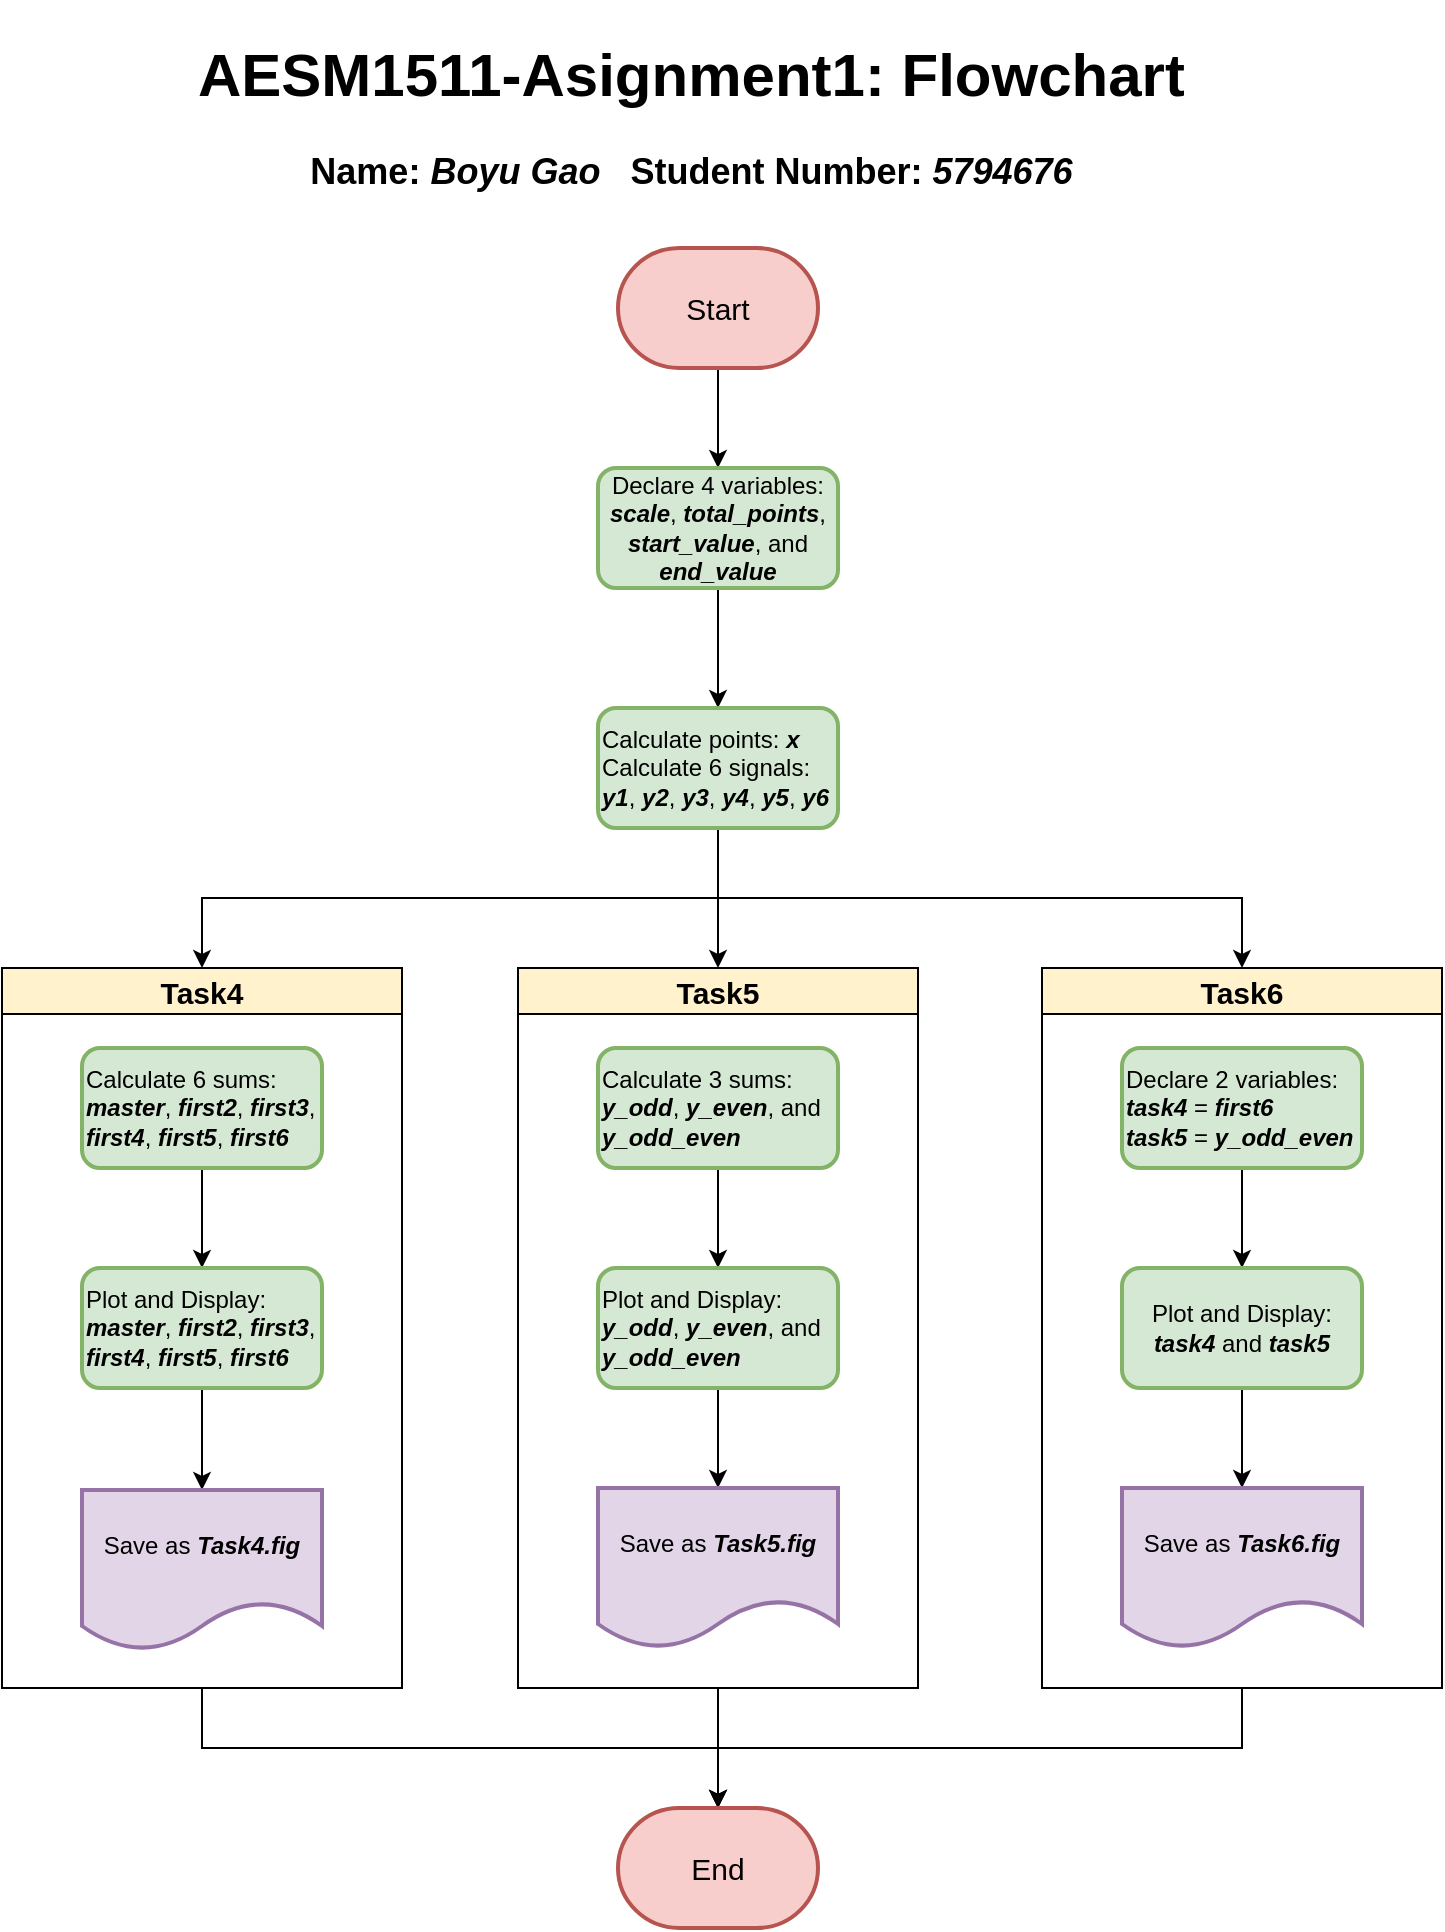 <mxfile version="20.3.0" type="device" pages="2"><diagram id="C5RBs43oDa-KdzZeNtuy" name="Page-1"><mxGraphModel dx="920" dy="1857" grid="1" gridSize="10" guides="1" tooltips="1" connect="1" arrows="1" fold="1" page="1" pageScale="1" pageWidth="827" pageHeight="1169" math="0" shadow="0"><root><mxCell id="WIyWlLk6GJQsqaUBKTNV-0"/><mxCell id="WIyWlLk6GJQsqaUBKTNV-1" parent="WIyWlLk6GJQsqaUBKTNV-0"/><mxCell id="u1IA4koOvgDOvV_gMlQF-13" value="" style="edgeStyle=orthogonalEdgeStyle;rounded=0;orthogonalLoop=1;jettySize=auto;html=1;fontSize=14;" edge="1" parent="WIyWlLk6GJQsqaUBKTNV-1" source="u1IA4koOvgDOvV_gMlQF-7" target="u1IA4koOvgDOvV_gMlQF-12"><mxGeometry relative="1" as="geometry"/></mxCell><mxCell id="u1IA4koOvgDOvV_gMlQF-7" value="&lt;font style=&quot;font-size: 15px;&quot;&gt;Start&lt;/font&gt;" style="strokeWidth=2;html=1;shape=mxgraph.flowchart.terminator;whiteSpace=wrap;fillStyle=solid;fillColor=#f8cecc;strokeColor=#b85450;" vertex="1" parent="WIyWlLk6GJQsqaUBKTNV-1"><mxGeometry x="398" y="60" width="100" height="60" as="geometry"/></mxCell><mxCell id="u1IA4koOvgDOvV_gMlQF-14" style="edgeStyle=orthogonalEdgeStyle;rounded=0;orthogonalLoop=1;jettySize=auto;html=1;exitX=0.75;exitY=0;exitDx=0;exitDy=0;fontSize=14;" edge="1" parent="WIyWlLk6GJQsqaUBKTNV-1" source="u1IA4koOvgDOvV_gMlQF-12"><mxGeometry relative="1" as="geometry"><mxPoint x="478" y="180" as="targetPoint"/></mxGeometry></mxCell><mxCell id="u1IA4koOvgDOvV_gMlQF-16" value="" style="edgeStyle=orthogonalEdgeStyle;rounded=0;orthogonalLoop=1;jettySize=auto;html=1;fontSize=14;" edge="1" parent="WIyWlLk6GJQsqaUBKTNV-1" source="u1IA4koOvgDOvV_gMlQF-12" target="u1IA4koOvgDOvV_gMlQF-15"><mxGeometry relative="1" as="geometry"/></mxCell><mxCell id="u1IA4koOvgDOvV_gMlQF-12" value="Declare 4 variables:&lt;br&gt;&lt;i&gt;&lt;b&gt;scale&lt;/b&gt;&lt;/i&gt;, &lt;b&gt;&lt;i&gt;total_points&lt;/i&gt;&lt;/b&gt;, &lt;i&gt;&lt;b&gt;start_value&lt;/b&gt;&lt;/i&gt;, and &lt;b&gt;&lt;i&gt;end_value&lt;/i&gt;&lt;/b&gt;" style="rounded=1;whiteSpace=wrap;html=1;strokeWidth=2;fillStyle=solid;fillColor=#d5e8d4;strokeColor=#82b366;" vertex="1" parent="WIyWlLk6GJQsqaUBKTNV-1"><mxGeometry x="388" y="170" width="120" height="60" as="geometry"/></mxCell><mxCell id="u1IA4koOvgDOvV_gMlQF-31" style="edgeStyle=orthogonalEdgeStyle;rounded=0;orthogonalLoop=1;jettySize=auto;html=1;exitX=0.5;exitY=1;exitDx=0;exitDy=0;entryX=0.5;entryY=0;entryDx=0;entryDy=0;fontSize=15;" edge="1" parent="WIyWlLk6GJQsqaUBKTNV-1" source="u1IA4koOvgDOvV_gMlQF-15" target="u1IA4koOvgDOvV_gMlQF-26"><mxGeometry relative="1" as="geometry"/></mxCell><mxCell id="u1IA4koOvgDOvV_gMlQF-32" style="edgeStyle=orthogonalEdgeStyle;rounded=0;orthogonalLoop=1;jettySize=auto;html=1;exitX=0.5;exitY=1;exitDx=0;exitDy=0;entryX=0.5;entryY=0;entryDx=0;entryDy=0;fontSize=15;" edge="1" parent="WIyWlLk6GJQsqaUBKTNV-1" source="u1IA4koOvgDOvV_gMlQF-15" target="u1IA4koOvgDOvV_gMlQF-27"><mxGeometry relative="1" as="geometry"/></mxCell><mxCell id="u1IA4koOvgDOvV_gMlQF-33" style="edgeStyle=orthogonalEdgeStyle;rounded=0;orthogonalLoop=1;jettySize=auto;html=1;exitX=0.5;exitY=1;exitDx=0;exitDy=0;entryX=0.5;entryY=0;entryDx=0;entryDy=0;fontSize=15;" edge="1" parent="WIyWlLk6GJQsqaUBKTNV-1" source="u1IA4koOvgDOvV_gMlQF-15" target="u1IA4koOvgDOvV_gMlQF-29"><mxGeometry relative="1" as="geometry"/></mxCell><mxCell id="u1IA4koOvgDOvV_gMlQF-15" value="Calculate points: &lt;b&gt;&lt;i&gt;x&lt;/i&gt;&lt;/b&gt;&lt;br&gt;Calculate 6 signals:&amp;nbsp;&lt;br&gt;&lt;b&gt;&lt;i&gt;y1&lt;/i&gt;&lt;/b&gt;, &lt;b&gt;&lt;i&gt;y2&lt;/i&gt;&lt;/b&gt;, &lt;b&gt;&lt;i&gt;y3&lt;/i&gt;&lt;/b&gt;, &lt;b&gt;&lt;i&gt;y4&lt;/i&gt;&lt;/b&gt;, &lt;b&gt;&lt;i&gt;y5&lt;/i&gt;&lt;/b&gt;, &lt;b&gt;&lt;i&gt;y6&lt;/i&gt;&lt;/b&gt;" style="rounded=1;whiteSpace=wrap;html=1;strokeWidth=2;fillStyle=solid;align=left;fillColor=#d5e8d4;strokeColor=#82b366;" vertex="1" parent="WIyWlLk6GJQsqaUBKTNV-1"><mxGeometry x="388" y="290" width="120" height="60" as="geometry"/></mxCell><mxCell id="u1IA4koOvgDOvV_gMlQF-51" style="edgeStyle=orthogonalEdgeStyle;rounded=0;orthogonalLoop=1;jettySize=auto;html=1;exitX=0.5;exitY=1;exitDx=0;exitDy=0;entryX=0.5;entryY=0;entryDx=0;entryDy=0;entryPerimeter=0;fontSize=15;" edge="1" parent="WIyWlLk6GJQsqaUBKTNV-1" source="u1IA4koOvgDOvV_gMlQF-26" target="u1IA4koOvgDOvV_gMlQF-50"><mxGeometry relative="1" as="geometry"/></mxCell><mxCell id="u1IA4koOvgDOvV_gMlQF-26" value="Task4" style="swimlane;fillStyle=solid;fontSize=15;fillColor=#fff2cc;strokeColor=#000000;" vertex="1" parent="WIyWlLk6GJQsqaUBKTNV-1"><mxGeometry x="90" y="420" width="200" height="360" as="geometry"/></mxCell><mxCell id="u1IA4koOvgDOvV_gMlQF-35" value="" style="edgeStyle=orthogonalEdgeStyle;rounded=0;orthogonalLoop=1;jettySize=auto;html=1;fontSize=15;" edge="1" parent="u1IA4koOvgDOvV_gMlQF-26" source="u1IA4koOvgDOvV_gMlQF-18" target="u1IA4koOvgDOvV_gMlQF-34"><mxGeometry relative="1" as="geometry"/></mxCell><mxCell id="u1IA4koOvgDOvV_gMlQF-18" value="Calculate 6 sums:&lt;br&gt;&lt;b&gt;&lt;i&gt;master&lt;/i&gt;&lt;/b&gt;, &lt;b&gt;&lt;i&gt;first2&lt;/i&gt;&lt;/b&gt;, &lt;b&gt;&lt;i&gt;first3&lt;/i&gt;&lt;/b&gt;,&lt;br&gt;&lt;b&gt;&lt;i&gt;first4&lt;/i&gt;&lt;/b&gt;, &lt;b&gt;&lt;i&gt;first5&lt;/i&gt;&lt;/b&gt;, &lt;b&gt;&lt;i&gt;first6&lt;/i&gt;&lt;/b&gt;" style="rounded=1;whiteSpace=wrap;html=1;align=left;strokeWidth=2;fillStyle=solid;fillColor=#d5e8d4;strokeColor=#82b366;" vertex="1" parent="u1IA4koOvgDOvV_gMlQF-26"><mxGeometry x="40" y="40" width="120" height="60" as="geometry"/></mxCell><mxCell id="u1IA4koOvgDOvV_gMlQF-38" value="" style="edgeStyle=orthogonalEdgeStyle;rounded=0;orthogonalLoop=1;jettySize=auto;html=1;fontSize=15;" edge="1" parent="u1IA4koOvgDOvV_gMlQF-26" source="u1IA4koOvgDOvV_gMlQF-34" target="u1IA4koOvgDOvV_gMlQF-37"><mxGeometry relative="1" as="geometry"/></mxCell><mxCell id="u1IA4koOvgDOvV_gMlQF-34" value="Plot and Display:&lt;br&gt;&lt;b style=&quot;&quot;&gt;&lt;i&gt;master&lt;/i&gt;&lt;/b&gt;&lt;span style=&quot;&quot;&gt;,&amp;nbsp;&lt;/span&gt;&lt;b style=&quot;&quot;&gt;&lt;i&gt;first2&lt;/i&gt;&lt;/b&gt;&lt;span style=&quot;&quot;&gt;,&amp;nbsp;&lt;/span&gt;&lt;b style=&quot;&quot;&gt;&lt;i&gt;first3&lt;/i&gt;&lt;/b&gt;&lt;span style=&quot;&quot;&gt;,&lt;/span&gt;&lt;br style=&quot;&quot;&gt;&lt;b style=&quot;&quot;&gt;&lt;i&gt;first4&lt;/i&gt;&lt;/b&gt;&lt;span style=&quot;&quot;&gt;,&amp;nbsp;&lt;/span&gt;&lt;b style=&quot;&quot;&gt;&lt;i&gt;first5&lt;/i&gt;&lt;/b&gt;&lt;span style=&quot;&quot;&gt;,&amp;nbsp;&lt;/span&gt;&lt;b style=&quot;&quot;&gt;&lt;i&gt;first6&lt;/i&gt;&lt;/b&gt;" style="rounded=1;whiteSpace=wrap;html=1;align=left;strokeWidth=2;fillStyle=solid;fillColor=#d5e8d4;strokeColor=#82b366;" vertex="1" parent="u1IA4koOvgDOvV_gMlQF-26"><mxGeometry x="40" y="150" width="120" height="60" as="geometry"/></mxCell><mxCell id="u1IA4koOvgDOvV_gMlQF-37" value="Save as &lt;b&gt;&lt;i&gt;Task4.fig&lt;/i&gt;&lt;/b&gt;" style="shape=document;whiteSpace=wrap;html=1;boundedLbl=1;rounded=1;strokeWidth=2;fillStyle=solid;fillColor=#e1d5e7;strokeColor=#9673a6;" vertex="1" parent="u1IA4koOvgDOvV_gMlQF-26"><mxGeometry x="40" y="261" width="120" height="80" as="geometry"/></mxCell><mxCell id="u1IA4koOvgDOvV_gMlQF-52" style="edgeStyle=orthogonalEdgeStyle;rounded=0;orthogonalLoop=1;jettySize=auto;html=1;exitX=0.5;exitY=1;exitDx=0;exitDy=0;entryX=0.5;entryY=0;entryDx=0;entryDy=0;entryPerimeter=0;fontSize=15;" edge="1" parent="WIyWlLk6GJQsqaUBKTNV-1" source="u1IA4koOvgDOvV_gMlQF-27" target="u1IA4koOvgDOvV_gMlQF-50"><mxGeometry relative="1" as="geometry"/></mxCell><mxCell id="u1IA4koOvgDOvV_gMlQF-27" value="Task5" style="swimlane;fillStyle=solid;fontSize=15;fillColor=#fff2cc;strokeColor=#000000;" vertex="1" parent="WIyWlLk6GJQsqaUBKTNV-1"><mxGeometry x="348" y="420" width="200" height="360" as="geometry"/></mxCell><mxCell id="u1IA4koOvgDOvV_gMlQF-42" style="edgeStyle=orthogonalEdgeStyle;rounded=0;orthogonalLoop=1;jettySize=auto;html=1;exitX=0.5;exitY=1;exitDx=0;exitDy=0;entryX=0.5;entryY=0;entryDx=0;entryDy=0;fontSize=15;" edge="1" parent="u1IA4koOvgDOvV_gMlQF-27" source="u1IA4koOvgDOvV_gMlQF-28" target="u1IA4koOvgDOvV_gMlQF-41"><mxGeometry relative="1" as="geometry"/></mxCell><mxCell id="u1IA4koOvgDOvV_gMlQF-28" value="Calculate 3 sums:&lt;br&gt;&lt;b style=&quot;font-style: italic;&quot;&gt;y_odd&lt;/b&gt;, &lt;b style=&quot;font-style: italic;&quot;&gt;y_even&lt;/b&gt;, and&lt;br&gt;&lt;b&gt;&lt;i&gt;y_odd_even&lt;/i&gt;&lt;/b&gt;" style="rounded=1;whiteSpace=wrap;html=1;align=left;strokeWidth=2;fillStyle=solid;fillColor=#d5e8d4;strokeColor=#82b366;" vertex="1" parent="u1IA4koOvgDOvV_gMlQF-27"><mxGeometry x="40" y="40" width="120" height="60" as="geometry"/></mxCell><mxCell id="u1IA4koOvgDOvV_gMlQF-44" style="edgeStyle=orthogonalEdgeStyle;rounded=0;orthogonalLoop=1;jettySize=auto;html=1;exitX=0.5;exitY=1;exitDx=0;exitDy=0;entryX=0.5;entryY=0;entryDx=0;entryDy=0;fontSize=15;" edge="1" parent="u1IA4koOvgDOvV_gMlQF-27" source="u1IA4koOvgDOvV_gMlQF-41" target="u1IA4koOvgDOvV_gMlQF-43"><mxGeometry relative="1" as="geometry"/></mxCell><mxCell id="u1IA4koOvgDOvV_gMlQF-41" value="Plot and Display:&lt;br&gt;&lt;b&gt;&lt;i&gt;y_odd&lt;/i&gt;&lt;/b&gt;, &lt;b&gt;&lt;i&gt;y_even&lt;/i&gt;&lt;/b&gt;, and&lt;br style=&quot;&quot;&gt;&lt;b&gt;&lt;i&gt;y_odd_even&lt;/i&gt;&lt;/b&gt;" style="rounded=1;whiteSpace=wrap;html=1;align=left;strokeWidth=2;fillStyle=solid;fillColor=#d5e8d4;strokeColor=#82b366;" vertex="1" parent="u1IA4koOvgDOvV_gMlQF-27"><mxGeometry x="40" y="150" width="120" height="60" as="geometry"/></mxCell><mxCell id="u1IA4koOvgDOvV_gMlQF-43" value="Save as &lt;b&gt;&lt;i&gt;Task5.fig&lt;/i&gt;&lt;/b&gt;" style="shape=document;whiteSpace=wrap;html=1;boundedLbl=1;rounded=1;strokeWidth=2;fillStyle=solid;fillColor=#e1d5e7;strokeColor=#9673a6;" vertex="1" parent="u1IA4koOvgDOvV_gMlQF-27"><mxGeometry x="40" y="260" width="120" height="80" as="geometry"/></mxCell><mxCell id="u1IA4koOvgDOvV_gMlQF-53" style="edgeStyle=orthogonalEdgeStyle;rounded=0;orthogonalLoop=1;jettySize=auto;html=1;exitX=0.5;exitY=1;exitDx=0;exitDy=0;entryX=0.5;entryY=0;entryDx=0;entryDy=0;entryPerimeter=0;fontSize=15;" edge="1" parent="WIyWlLk6GJQsqaUBKTNV-1" source="u1IA4koOvgDOvV_gMlQF-29" target="u1IA4koOvgDOvV_gMlQF-50"><mxGeometry relative="1" as="geometry"/></mxCell><mxCell id="u1IA4koOvgDOvV_gMlQF-29" value="Task6" style="swimlane;fillStyle=solid;fontSize=15;fillColor=#fff2cc;strokeColor=#000000;" vertex="1" parent="WIyWlLk6GJQsqaUBKTNV-1"><mxGeometry x="610" y="420" width="200" height="360" as="geometry"/></mxCell><mxCell id="u1IA4koOvgDOvV_gMlQF-48" style="edgeStyle=orthogonalEdgeStyle;rounded=0;orthogonalLoop=1;jettySize=auto;html=1;exitX=0.5;exitY=1;exitDx=0;exitDy=0;entryX=0.5;entryY=0;entryDx=0;entryDy=0;fontSize=15;" edge="1" parent="u1IA4koOvgDOvV_gMlQF-29" source="u1IA4koOvgDOvV_gMlQF-30" target="u1IA4koOvgDOvV_gMlQF-46"><mxGeometry relative="1" as="geometry"/></mxCell><mxCell id="u1IA4koOvgDOvV_gMlQF-30" value="&lt;div&gt;Declare 2 variables:&lt;/div&gt;&lt;div&gt;&lt;b&gt;&lt;i&gt;task4&lt;/i&gt;&lt;/b&gt; = &lt;b&gt;&lt;i&gt;first6&lt;/i&gt;&lt;/b&gt;&lt;/div&gt;&lt;div&gt;&lt;b&gt;&lt;i&gt;task5&lt;/i&gt;&lt;/b&gt; = &lt;b&gt;&lt;i&gt;y_odd_even&lt;/i&gt;&lt;/b&gt;&lt;/div&gt;" style="rounded=1;whiteSpace=wrap;html=1;align=left;strokeWidth=2;fillStyle=solid;fillColor=#d5e8d4;strokeColor=#82b366;" vertex="1" parent="u1IA4koOvgDOvV_gMlQF-29"><mxGeometry x="40" y="40" width="120" height="60" as="geometry"/></mxCell><mxCell id="u1IA4koOvgDOvV_gMlQF-49" style="edgeStyle=orthogonalEdgeStyle;rounded=0;orthogonalLoop=1;jettySize=auto;html=1;exitX=0.5;exitY=1;exitDx=0;exitDy=0;entryX=0.5;entryY=0;entryDx=0;entryDy=0;fontSize=15;" edge="1" parent="u1IA4koOvgDOvV_gMlQF-29" source="u1IA4koOvgDOvV_gMlQF-46" target="u1IA4koOvgDOvV_gMlQF-47"><mxGeometry relative="1" as="geometry"/></mxCell><mxCell id="u1IA4koOvgDOvV_gMlQF-46" value="Plot and Display:&lt;br&gt;&lt;b style=&quot;font-style: italic;&quot;&gt;task4 &lt;/b&gt;and&lt;b style=&quot;font-style: italic;&quot;&gt; task5&lt;/b&gt;" style="rounded=1;whiteSpace=wrap;html=1;align=center;strokeWidth=2;fillStyle=solid;fillColor=#d5e8d4;strokeColor=#82b366;" vertex="1" parent="u1IA4koOvgDOvV_gMlQF-29"><mxGeometry x="40" y="150" width="120" height="60" as="geometry"/></mxCell><mxCell id="u1IA4koOvgDOvV_gMlQF-47" value="Save as &lt;b&gt;&lt;i&gt;Task6.fig&lt;/i&gt;&lt;/b&gt;" style="shape=document;whiteSpace=wrap;html=1;boundedLbl=1;rounded=1;strokeWidth=2;fillStyle=solid;fillColor=#e1d5e7;strokeColor=#9673a6;" vertex="1" parent="u1IA4koOvgDOvV_gMlQF-29"><mxGeometry x="40" y="260" width="120" height="80" as="geometry"/></mxCell><mxCell id="u1IA4koOvgDOvV_gMlQF-50" value="&lt;font style=&quot;font-size: 15px;&quot;&gt;End&lt;/font&gt;" style="strokeWidth=2;html=1;shape=mxgraph.flowchart.terminator;whiteSpace=wrap;fillStyle=solid;fillColor=#f8cecc;strokeColor=#b85450;" vertex="1" parent="WIyWlLk6GJQsqaUBKTNV-1"><mxGeometry x="398" y="840" width="100" height="60" as="geometry"/></mxCell><mxCell id="u1IA4koOvgDOvV_gMlQF-55" value="&lt;h1&gt;AESM1511-Asignment1: Flowchart&lt;/h1&gt;&lt;div style=&quot;text-align: center; font-size: 18px;&quot;&gt;&lt;b&gt;Name: &lt;i&gt;Boyu Gao&lt;/i&gt;&amp;nbsp;&lt;span style=&quot;white-space: pre;&quot;&gt;&#9;&lt;/span&gt;Student Number: &lt;i&gt;5794676&lt;/i&gt;&lt;/b&gt;&lt;/div&gt;&lt;div&gt;&lt;br&gt;&lt;/div&gt;" style="text;html=1;strokeColor=none;fillColor=none;spacing=5;spacingTop=-20;whiteSpace=wrap;overflow=hidden;rounded=0;fillStyle=solid;fontSize=15;" vertex="1" parent="WIyWlLk6GJQsqaUBKTNV-1"><mxGeometry x="183" y="-54" width="540" height="120" as="geometry"/></mxCell></root></mxGraphModel></diagram><diagram name="Page1_copy" id="VmJrYKoqTwM3UteA1sJJ"><mxGraphModel dx="782" dy="1754" grid="1" gridSize="10" guides="1" tooltips="1" connect="1" arrows="1" fold="1" page="1" pageScale="1" pageWidth="827" pageHeight="1169" math="0" shadow="0"><root><mxCell id="w7QRVuzokbKtqDdzt32M-0"/><mxCell id="w7QRVuzokbKtqDdzt32M-1" parent="w7QRVuzokbKtqDdzt32M-0"/><mxCell id="w7QRVuzokbKtqDdzt32M-2" value="" style="edgeStyle=orthogonalEdgeStyle;rounded=0;orthogonalLoop=1;jettySize=auto;html=1;fontSize=14;" edge="1" parent="w7QRVuzokbKtqDdzt32M-1" source="w7QRVuzokbKtqDdzt32M-3" target="w7QRVuzokbKtqDdzt32M-6"><mxGeometry relative="1" as="geometry"/></mxCell><mxCell id="w7QRVuzokbKtqDdzt32M-3" value="&lt;font style=&quot;font-size: 15px;&quot;&gt;Start&lt;/font&gt;" style="strokeWidth=2;html=1;shape=mxgraph.flowchart.terminator;whiteSpace=wrap;fillStyle=solid;fillColor=default;" vertex="1" parent="w7QRVuzokbKtqDdzt32M-1"><mxGeometry x="398" y="60" width="100" height="60" as="geometry"/></mxCell><mxCell id="w7QRVuzokbKtqDdzt32M-4" style="edgeStyle=orthogonalEdgeStyle;rounded=0;orthogonalLoop=1;jettySize=auto;html=1;exitX=0.75;exitY=0;exitDx=0;exitDy=0;fontSize=14;" edge="1" parent="w7QRVuzokbKtqDdzt32M-1" source="w7QRVuzokbKtqDdzt32M-6"><mxGeometry relative="1" as="geometry"><mxPoint x="478" y="180" as="targetPoint"/></mxGeometry></mxCell><mxCell id="w7QRVuzokbKtqDdzt32M-5" value="" style="edgeStyle=orthogonalEdgeStyle;rounded=0;orthogonalLoop=1;jettySize=auto;html=1;fontSize=14;" edge="1" parent="w7QRVuzokbKtqDdzt32M-1" source="w7QRVuzokbKtqDdzt32M-6" target="w7QRVuzokbKtqDdzt32M-10"><mxGeometry relative="1" as="geometry"/></mxCell><mxCell id="w7QRVuzokbKtqDdzt32M-6" value="Declare variables:&lt;br&gt;&lt;i&gt;&lt;b&gt;scale&lt;/b&gt;&lt;/i&gt;, &lt;b&gt;&lt;i&gt;total_points&lt;/i&gt;&lt;/b&gt;, &lt;i&gt;&lt;b&gt;start_value&lt;/b&gt;&lt;/i&gt;, and &lt;b&gt;&lt;i&gt;end_value&lt;/i&gt;&lt;/b&gt;" style="rounded=1;whiteSpace=wrap;html=1;strokeWidth=2;fillStyle=solid;" vertex="1" parent="w7QRVuzokbKtqDdzt32M-1"><mxGeometry x="388" y="170" width="120" height="60" as="geometry"/></mxCell><mxCell id="w7QRVuzokbKtqDdzt32M-7" style="edgeStyle=orthogonalEdgeStyle;rounded=0;orthogonalLoop=1;jettySize=auto;html=1;exitX=0.5;exitY=1;exitDx=0;exitDy=0;entryX=0.5;entryY=0;entryDx=0;entryDy=0;fontSize=15;" edge="1" parent="w7QRVuzokbKtqDdzt32M-1" source="w7QRVuzokbKtqDdzt32M-10" target="w7QRVuzokbKtqDdzt32M-12"><mxGeometry relative="1" as="geometry"/></mxCell><mxCell id="w7QRVuzokbKtqDdzt32M-8" style="edgeStyle=orthogonalEdgeStyle;rounded=0;orthogonalLoop=1;jettySize=auto;html=1;exitX=0.5;exitY=1;exitDx=0;exitDy=0;entryX=0.5;entryY=0;entryDx=0;entryDy=0;fontSize=15;" edge="1" parent="w7QRVuzokbKtqDdzt32M-1" source="w7QRVuzokbKtqDdzt32M-10" target="w7QRVuzokbKtqDdzt32M-19"><mxGeometry relative="1" as="geometry"/></mxCell><mxCell id="w7QRVuzokbKtqDdzt32M-9" style="edgeStyle=orthogonalEdgeStyle;rounded=0;orthogonalLoop=1;jettySize=auto;html=1;exitX=0.5;exitY=1;exitDx=0;exitDy=0;entryX=0.5;entryY=0;entryDx=0;entryDy=0;fontSize=15;" edge="1" parent="w7QRVuzokbKtqDdzt32M-1" source="w7QRVuzokbKtqDdzt32M-10" target="w7QRVuzokbKtqDdzt32M-26"><mxGeometry relative="1" as="geometry"/></mxCell><mxCell id="w7QRVuzokbKtqDdzt32M-10" value="Calculate points: &lt;b&gt;&lt;i&gt;x&lt;/i&gt;&lt;/b&gt;&lt;br&gt;Calculate 6 signals:&amp;nbsp;&lt;br&gt;&lt;b&gt;&lt;i&gt;y1&lt;/i&gt;&lt;/b&gt;, &lt;b&gt;&lt;i&gt;y2&lt;/i&gt;&lt;/b&gt;, &lt;b&gt;&lt;i&gt;y3&lt;/i&gt;&lt;/b&gt;, &lt;b&gt;&lt;i&gt;y4&lt;/i&gt;&lt;/b&gt;, &lt;b&gt;&lt;i&gt;y5&lt;/i&gt;&lt;/b&gt;, &lt;b&gt;&lt;i&gt;y6&lt;/i&gt;&lt;/b&gt;" style="rounded=1;whiteSpace=wrap;html=1;strokeWidth=2;fillStyle=solid;align=left;" vertex="1" parent="w7QRVuzokbKtqDdzt32M-1"><mxGeometry x="388" y="290" width="120" height="60" as="geometry"/></mxCell><mxCell id="w7QRVuzokbKtqDdzt32M-11" style="edgeStyle=orthogonalEdgeStyle;rounded=0;orthogonalLoop=1;jettySize=auto;html=1;exitX=0.5;exitY=1;exitDx=0;exitDy=0;entryX=0.5;entryY=0;entryDx=0;entryDy=0;entryPerimeter=0;fontSize=15;" edge="1" parent="w7QRVuzokbKtqDdzt32M-1" source="w7QRVuzokbKtqDdzt32M-12" target="w7QRVuzokbKtqDdzt32M-32"><mxGeometry relative="1" as="geometry"/></mxCell><mxCell id="w7QRVuzokbKtqDdzt32M-12" value="Task4" style="swimlane;fillStyle=solid;fontSize=15;fillColor=default;" vertex="1" parent="w7QRVuzokbKtqDdzt32M-1"><mxGeometry x="90" y="420" width="200" height="360" as="geometry"/></mxCell><mxCell id="w7QRVuzokbKtqDdzt32M-13" value="" style="edgeStyle=orthogonalEdgeStyle;rounded=0;orthogonalLoop=1;jettySize=auto;html=1;fontSize=15;" edge="1" parent="w7QRVuzokbKtqDdzt32M-12" source="w7QRVuzokbKtqDdzt32M-14" target="w7QRVuzokbKtqDdzt32M-16"><mxGeometry relative="1" as="geometry"/></mxCell><mxCell id="w7QRVuzokbKtqDdzt32M-14" value="Calculate 6 sums:&lt;br&gt;&lt;b&gt;&lt;i&gt;master&lt;/i&gt;&lt;/b&gt;, &lt;b&gt;&lt;i&gt;first2&lt;/i&gt;&lt;/b&gt;, &lt;b&gt;&lt;i&gt;first3&lt;/i&gt;&lt;/b&gt;,&lt;br&gt;&lt;b&gt;&lt;i&gt;first4&lt;/i&gt;&lt;/b&gt;, &lt;b&gt;&lt;i&gt;first5&lt;/i&gt;&lt;/b&gt;, &lt;b&gt;&lt;i&gt;first6&lt;/i&gt;&lt;/b&gt;" style="rounded=1;whiteSpace=wrap;html=1;align=left;strokeWidth=2;fillStyle=solid;" vertex="1" parent="w7QRVuzokbKtqDdzt32M-12"><mxGeometry x="40" y="40" width="120" height="60" as="geometry"/></mxCell><mxCell id="w7QRVuzokbKtqDdzt32M-15" value="" style="edgeStyle=orthogonalEdgeStyle;rounded=0;orthogonalLoop=1;jettySize=auto;html=1;fontSize=15;" edge="1" parent="w7QRVuzokbKtqDdzt32M-12" source="w7QRVuzokbKtqDdzt32M-16" target="w7QRVuzokbKtqDdzt32M-17"><mxGeometry relative="1" as="geometry"/></mxCell><mxCell id="w7QRVuzokbKtqDdzt32M-16" value="Plot and Display:&lt;br&gt;&lt;b style=&quot;&quot;&gt;&lt;i&gt;master&lt;/i&gt;&lt;/b&gt;&lt;span style=&quot;&quot;&gt;,&amp;nbsp;&lt;/span&gt;&lt;b style=&quot;&quot;&gt;&lt;i&gt;first2&lt;/i&gt;&lt;/b&gt;&lt;span style=&quot;&quot;&gt;,&amp;nbsp;&lt;/span&gt;&lt;b style=&quot;&quot;&gt;&lt;i&gt;first3&lt;/i&gt;&lt;/b&gt;&lt;span style=&quot;&quot;&gt;,&lt;/span&gt;&lt;br style=&quot;&quot;&gt;&lt;b style=&quot;&quot;&gt;&lt;i&gt;first4&lt;/i&gt;&lt;/b&gt;&lt;span style=&quot;&quot;&gt;,&amp;nbsp;&lt;/span&gt;&lt;b style=&quot;&quot;&gt;&lt;i&gt;first5&lt;/i&gt;&lt;/b&gt;&lt;span style=&quot;&quot;&gt;,&amp;nbsp;&lt;/span&gt;&lt;b style=&quot;&quot;&gt;&lt;i&gt;first6&lt;/i&gt;&lt;/b&gt;" style="rounded=1;whiteSpace=wrap;html=1;align=left;strokeWidth=2;fillStyle=solid;" vertex="1" parent="w7QRVuzokbKtqDdzt32M-12"><mxGeometry x="40" y="150" width="120" height="60" as="geometry"/></mxCell><mxCell id="w7QRVuzokbKtqDdzt32M-17" value="Save as &lt;b&gt;&lt;i&gt;Task4.fig&lt;/i&gt;&lt;/b&gt;" style="shape=document;whiteSpace=wrap;html=1;boundedLbl=1;rounded=1;strokeWidth=2;fillStyle=solid;" vertex="1" parent="w7QRVuzokbKtqDdzt32M-12"><mxGeometry x="40" y="261" width="120" height="80" as="geometry"/></mxCell><mxCell id="w7QRVuzokbKtqDdzt32M-18" style="edgeStyle=orthogonalEdgeStyle;rounded=0;orthogonalLoop=1;jettySize=auto;html=1;exitX=0.5;exitY=1;exitDx=0;exitDy=0;entryX=0.5;entryY=0;entryDx=0;entryDy=0;entryPerimeter=0;fontSize=15;" edge="1" parent="w7QRVuzokbKtqDdzt32M-1" source="w7QRVuzokbKtqDdzt32M-19" target="w7QRVuzokbKtqDdzt32M-32"><mxGeometry relative="1" as="geometry"/></mxCell><mxCell id="w7QRVuzokbKtqDdzt32M-19" value="Task5" style="swimlane;fillStyle=solid;fontSize=15;fillColor=default;" vertex="1" parent="w7QRVuzokbKtqDdzt32M-1"><mxGeometry x="348" y="420" width="200" height="360" as="geometry"/></mxCell><mxCell id="w7QRVuzokbKtqDdzt32M-20" style="edgeStyle=orthogonalEdgeStyle;rounded=0;orthogonalLoop=1;jettySize=auto;html=1;exitX=0.5;exitY=1;exitDx=0;exitDy=0;entryX=0.5;entryY=0;entryDx=0;entryDy=0;fontSize=15;" edge="1" parent="w7QRVuzokbKtqDdzt32M-19" source="w7QRVuzokbKtqDdzt32M-21" target="w7QRVuzokbKtqDdzt32M-23"><mxGeometry relative="1" as="geometry"/></mxCell><mxCell id="w7QRVuzokbKtqDdzt32M-21" value="Calculate 3 sums:&lt;br&gt;&lt;b style=&quot;font-style: italic;&quot;&gt;y_odd&lt;/b&gt;, &lt;b style=&quot;font-style: italic;&quot;&gt;y_even&lt;/b&gt;, and&lt;br&gt;&lt;b&gt;&lt;i&gt;y_odd_even&lt;/i&gt;&lt;/b&gt;" style="rounded=1;whiteSpace=wrap;html=1;align=left;strokeWidth=2;fillStyle=solid;" vertex="1" parent="w7QRVuzokbKtqDdzt32M-19"><mxGeometry x="40" y="40" width="120" height="60" as="geometry"/></mxCell><mxCell id="w7QRVuzokbKtqDdzt32M-22" style="edgeStyle=orthogonalEdgeStyle;rounded=0;orthogonalLoop=1;jettySize=auto;html=1;exitX=0.5;exitY=1;exitDx=0;exitDy=0;entryX=0.5;entryY=0;entryDx=0;entryDy=0;fontSize=15;" edge="1" parent="w7QRVuzokbKtqDdzt32M-19" source="w7QRVuzokbKtqDdzt32M-23" target="w7QRVuzokbKtqDdzt32M-24"><mxGeometry relative="1" as="geometry"/></mxCell><mxCell id="w7QRVuzokbKtqDdzt32M-23" value="Plot and Display:&lt;br&gt;&lt;b&gt;&lt;i&gt;y_odd&lt;/i&gt;&lt;/b&gt;, &lt;b&gt;&lt;i&gt;y_even&lt;/i&gt;&lt;/b&gt;, and&lt;br style=&quot;&quot;&gt;&lt;b&gt;&lt;i&gt;y_odd_even&lt;/i&gt;&lt;/b&gt;" style="rounded=1;whiteSpace=wrap;html=1;align=left;strokeWidth=2;fillStyle=solid;" vertex="1" parent="w7QRVuzokbKtqDdzt32M-19"><mxGeometry x="40" y="150" width="120" height="60" as="geometry"/></mxCell><mxCell id="w7QRVuzokbKtqDdzt32M-24" value="Save as &lt;b&gt;&lt;i&gt;Task5.fig&lt;/i&gt;&lt;/b&gt;" style="shape=document;whiteSpace=wrap;html=1;boundedLbl=1;rounded=1;strokeWidth=2;fillStyle=solid;" vertex="1" parent="w7QRVuzokbKtqDdzt32M-19"><mxGeometry x="40" y="260" width="120" height="80" as="geometry"/></mxCell><mxCell id="w7QRVuzokbKtqDdzt32M-25" style="edgeStyle=orthogonalEdgeStyle;rounded=0;orthogonalLoop=1;jettySize=auto;html=1;exitX=0.5;exitY=1;exitDx=0;exitDy=0;entryX=0.5;entryY=0;entryDx=0;entryDy=0;entryPerimeter=0;fontSize=15;" edge="1" parent="w7QRVuzokbKtqDdzt32M-1" source="w7QRVuzokbKtqDdzt32M-26" target="w7QRVuzokbKtqDdzt32M-32"><mxGeometry relative="1" as="geometry"/></mxCell><mxCell id="w7QRVuzokbKtqDdzt32M-26" value="Task6" style="swimlane;fillStyle=solid;fontSize=15;fillColor=default;" vertex="1" parent="w7QRVuzokbKtqDdzt32M-1"><mxGeometry x="610" y="420" width="200" height="360" as="geometry"/></mxCell><mxCell id="w7QRVuzokbKtqDdzt32M-27" style="edgeStyle=orthogonalEdgeStyle;rounded=0;orthogonalLoop=1;jettySize=auto;html=1;exitX=0.5;exitY=1;exitDx=0;exitDy=0;entryX=0.5;entryY=0;entryDx=0;entryDy=0;fontSize=15;" edge="1" parent="w7QRVuzokbKtqDdzt32M-26" source="w7QRVuzokbKtqDdzt32M-28" target="w7QRVuzokbKtqDdzt32M-30"><mxGeometry relative="1" as="geometry"/></mxCell><mxCell id="w7QRVuzokbKtqDdzt32M-28" value="&lt;div&gt;&lt;b&gt;&lt;i&gt;task4&lt;/i&gt;&lt;/b&gt; = &lt;b&gt;&lt;i&gt;first6&lt;/i&gt;&lt;/b&gt;;&lt;/div&gt;&lt;div&gt;&lt;b&gt;&lt;i&gt;task5&lt;/i&gt;&lt;/b&gt; = &lt;b&gt;&lt;i&gt;y_odd_even&lt;/i&gt;&lt;/b&gt;;&lt;/div&gt;" style="rounded=1;whiteSpace=wrap;html=1;align=left;strokeWidth=2;fillStyle=solid;" vertex="1" parent="w7QRVuzokbKtqDdzt32M-26"><mxGeometry x="40" y="40" width="120" height="60" as="geometry"/></mxCell><mxCell id="w7QRVuzokbKtqDdzt32M-29" style="edgeStyle=orthogonalEdgeStyle;rounded=0;orthogonalLoop=1;jettySize=auto;html=1;exitX=0.5;exitY=1;exitDx=0;exitDy=0;entryX=0.5;entryY=0;entryDx=0;entryDy=0;fontSize=15;" edge="1" parent="w7QRVuzokbKtqDdzt32M-26" source="w7QRVuzokbKtqDdzt32M-30" target="w7QRVuzokbKtqDdzt32M-31"><mxGeometry relative="1" as="geometry"/></mxCell><mxCell id="w7QRVuzokbKtqDdzt32M-30" value="Plot and Display:&lt;br&gt;&lt;b style=&quot;font-style: italic;&quot;&gt;task4 &lt;/b&gt;and&lt;b style=&quot;font-style: italic;&quot;&gt; task5&lt;/b&gt;" style="rounded=1;whiteSpace=wrap;html=1;align=center;strokeWidth=2;fillStyle=solid;" vertex="1" parent="w7QRVuzokbKtqDdzt32M-26"><mxGeometry x="40" y="150" width="120" height="60" as="geometry"/></mxCell><mxCell id="w7QRVuzokbKtqDdzt32M-31" value="Save as &lt;b&gt;&lt;i&gt;Task6.fig&lt;/i&gt;&lt;/b&gt;" style="shape=document;whiteSpace=wrap;html=1;boundedLbl=1;rounded=1;strokeWidth=2;fillStyle=solid;" vertex="1" parent="w7QRVuzokbKtqDdzt32M-26"><mxGeometry x="40" y="260" width="120" height="80" as="geometry"/></mxCell><mxCell id="w7QRVuzokbKtqDdzt32M-32" value="&lt;font style=&quot;font-size: 15px;&quot;&gt;End&lt;/font&gt;" style="strokeWidth=2;html=1;shape=mxgraph.flowchart.terminator;whiteSpace=wrap;fillStyle=solid;fillColor=default;" vertex="1" parent="w7QRVuzokbKtqDdzt32M-1"><mxGeometry x="398" y="840" width="100" height="60" as="geometry"/></mxCell><mxCell id="w7QRVuzokbKtqDdzt32M-33" value="&lt;h1&gt;AESM1511-Asignment1: Flowchart&lt;/h1&gt;&lt;div style=&quot;text-align: center; font-size: 18px;&quot;&gt;&lt;b&gt;Name: &lt;i&gt;Boyu Gao&lt;/i&gt;&amp;nbsp;&lt;span style=&quot;white-space: pre;&quot;&gt;&#9;&lt;/span&gt;Student Number: &lt;i&gt;5794676&lt;/i&gt;&lt;/b&gt;&lt;/div&gt;&lt;div&gt;&lt;br&gt;&lt;/div&gt;" style="text;html=1;strokeColor=none;fillColor=none;spacing=5;spacingTop=-20;whiteSpace=wrap;overflow=hidden;rounded=0;fillStyle=solid;fontSize=15;" vertex="1" parent="w7QRVuzokbKtqDdzt32M-1"><mxGeometry x="178" y="-50" width="540" height="120" as="geometry"/></mxCell><mxCell id="w7QRVuzokbKtqDdzt32M-34" value="Contents of Tasks" style="swimlane;fontStyle=0;childLayout=stackLayout;horizontal=1;startSize=30;horizontalStack=0;resizeParent=1;resizeParentMax=0;resizeLast=0;collapsible=1;marginBottom=0;fillStyle=solid;fontSize=18;fillColor=default;dashed=1;" vertex="1" parent="w7QRVuzokbKtqDdzt32M-1"><mxGeometry x="560" y="230" width="324" height="120" as="geometry"/></mxCell><mxCell id="w7QRVuzokbKtqDdzt32M-35" value="Task4: the sum of the first 2 / 3 / 4 / 5 / 6 signals " style="text;strokeColor=none;fillColor=none;align=left;verticalAlign=middle;spacingLeft=4;spacingRight=4;overflow=hidden;points=[[0,0.5],[1,0.5]];portConstraint=eastwest;rotatable=0;fillStyle=solid;fontSize=13;" vertex="1" parent="w7QRVuzokbKtqDdzt32M-34"><mxGeometry y="30" width="324" height="30" as="geometry"/></mxCell><mxCell id="w7QRVuzokbKtqDdzt32M-36" value="Task5: the sum of even / odd / even + odd matrix rows" style="text;strokeColor=none;fillColor=none;align=left;verticalAlign=middle;spacingLeft=4;spacingRight=4;overflow=hidden;points=[[0,0.5],[1,0.5]];portConstraint=eastwest;rotatable=0;fillStyle=solid;fontSize=13;" vertex="1" parent="w7QRVuzokbKtqDdzt32M-34"><mxGeometry y="60" width="324" height="30" as="geometry"/></mxCell><mxCell id="w7QRVuzokbKtqDdzt32M-37" value="Task6: two finals summed results of task4 and task5" style="text;strokeColor=none;fillColor=none;align=left;verticalAlign=middle;spacingLeft=4;spacingRight=4;overflow=hidden;points=[[0,0.5],[1,0.5]];portConstraint=eastwest;rotatable=0;fillStyle=solid;fontSize=13;" vertex="1" parent="w7QRVuzokbKtqDdzt32M-34"><mxGeometry y="90" width="324" height="30" as="geometry"/></mxCell></root></mxGraphModel></diagram></mxfile>